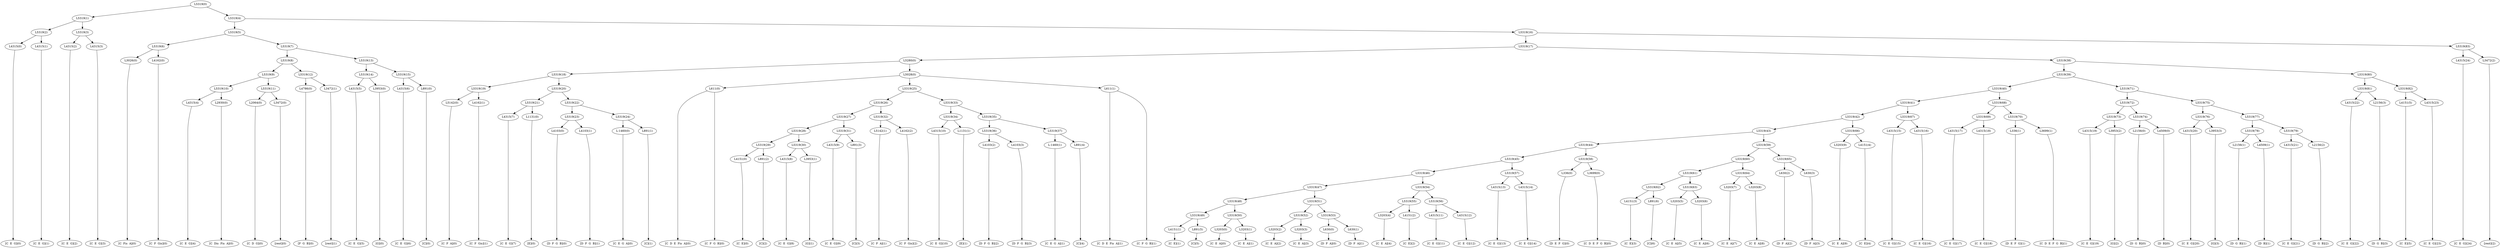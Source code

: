 digraph sample{
"L4315(0)"->"[C  E  G](0)"
"L4315(1)"->"[C  E  G](1)"
"L5319(2)"->"L4315(0)"
"L5319(2)"->"L4315(1)"
"L4315(2)"->"[C  E  G](2)"
"L4315(3)"->"[C  E  G](3)"
"L5319(3)"->"L4315(2)"
"L5319(3)"->"L4315(3)"
"L5319(1)"->"L5319(2)"
"L5319(1)"->"L5319(3)"
"L3026(0)"->"[C  Fis  A](0)"
"L4162(0)"->"[C  F  Gis](0)"
"L5319(6)"->"L3026(0)"
"L5319(6)"->"L4162(0)"
"L4315(4)"->"[C  E  G](4)"
"L2930(0)"->"[C  Dis  Fis  A](0)"
"L5319(10)"->"L4315(4)"
"L5319(10)"->"L2930(0)"
"L2064(0)"->"[C  D  G](0)"
"L3472(0)"->"[rest](0)"
"L5319(11)"->"L2064(0)"
"L5319(11)"->"L3472(0)"
"L5319(9)"->"L5319(10)"
"L5319(9)"->"L5319(11)"
"L4786(0)"->"[F  G  B](0)"
"L3472(1)"->"[rest](1)"
"L5319(12)"->"L4786(0)"
"L5319(12)"->"L3472(1)"
"L5319(8)"->"L5319(9)"
"L5319(8)"->"L5319(12)"
"L4315(5)"->"[C  E  G](5)"
"L3953(0)"->"[G](0)"
"L5319(14)"->"L4315(5)"
"L5319(14)"->"L3953(0)"
"L4315(6)"->"[C  E  G](6)"
"L891(0)"->"[C](0)"
"L5319(15)"->"L4315(6)"
"L5319(15)"->"L891(0)"
"L5319(13)"->"L5319(14)"
"L5319(13)"->"L5319(15)"
"L5319(7)"->"L5319(8)"
"L5319(7)"->"L5319(13)"
"L5319(5)"->"L5319(6)"
"L5319(5)"->"L5319(7)"
"L5142(0)"->"[C  F  A](0)"
"L4162(1)"->"[C  F  Gis](1)"
"L5319(19)"->"L5142(0)"
"L5319(19)"->"L4162(1)"
"L4315(7)"->"[C  E  G](7)"
"L1131(0)"->"[E](0)"
"L5319(21)"->"L4315(7)"
"L5319(21)"->"L1131(0)"
"L4103(0)"->"[D  F  G  B](0)"
"L4103(1)"->"[D  F  G  B](1)"
"L5319(23)"->"L4103(0)"
"L5319(23)"->"L4103(1)"
"L-1460(0)"->"[C  E  G  A](0)"
"L891(1)"->"[C](1)"
"L5319(24)"->"L-1460(0)"
"L5319(24)"->"L891(1)"
"L5319(22)"->"L5319(23)"
"L5319(22)"->"L5319(24)"
"L5319(20)"->"L5319(21)"
"L5319(20)"->"L5319(22)"
"L5319(18)"->"L5319(19)"
"L5319(18)"->"L5319(20)"
"L611(0)"->"[C  D  E  Fis  A](0)"
"L611(0)"->"[C  F  G  B](0)"
"L4151(0)"->"[C  E](0)"
"L891(2)"->"[C](2)"
"L5319(29)"->"L4151(0)"
"L5319(29)"->"L891(2)"
"L4315(8)"->"[C  E  G](8)"
"L3953(1)"->"[G](1)"
"L5319(30)"->"L4315(8)"
"L5319(30)"->"L3953(1)"
"L5319(28)"->"L5319(29)"
"L5319(28)"->"L5319(30)"
"L4315(9)"->"[C  E  G](9)"
"L891(3)"->"[C](3)"
"L5319(31)"->"L4315(9)"
"L5319(31)"->"L891(3)"
"L5319(27)"->"L5319(28)"
"L5319(27)"->"L5319(31)"
"L5142(1)"->"[C  F  A](1)"
"L4162(2)"->"[C  F  Gis](2)"
"L5319(32)"->"L5142(1)"
"L5319(32)"->"L4162(2)"
"L5319(26)"->"L5319(27)"
"L5319(26)"->"L5319(32)"
"L4315(10)"->"[C  E  G](10)"
"L1131(1)"->"[E](1)"
"L5319(34)"->"L4315(10)"
"L5319(34)"->"L1131(1)"
"L4103(2)"->"[D  F  G  B](2)"
"L4103(3)"->"[D  F  G  B](3)"
"L5319(36)"->"L4103(2)"
"L5319(36)"->"L4103(3)"
"L-1460(1)"->"[C  E  G  A](1)"
"L891(4)"->"[C](4)"
"L5319(37)"->"L-1460(1)"
"L5319(37)"->"L891(4)"
"L5319(35)"->"L5319(36)"
"L5319(35)"->"L5319(37)"
"L5319(33)"->"L5319(34)"
"L5319(33)"->"L5319(35)"
"L5319(25)"->"L5319(26)"
"L5319(25)"->"L5319(33)"
"L611(1)"->"[C  D  E  Fis  A](1)"
"L611(1)"->"[C  F  G  B](1)"
"L5028(0)"->"L611(0)"
"L5028(0)"->"L5319(25)"
"L5028(0)"->"L611(1)"
"L5280(0)"->"L5319(18)"
"L5280(0)"->"L5028(0)"
"L4151(1)"->"[C  E](1)"
"L891(5)"->"[C](5)"
"L5319(49)"->"L4151(1)"
"L5319(49)"->"L891(5)"
"L3203(0)"->"[C  E  A](0)"
"L3203(1)"->"[C  E  A](1)"
"L5319(50)"->"L3203(0)"
"L5319(50)"->"L3203(1)"
"L5319(48)"->"L5319(49)"
"L5319(48)"->"L5319(50)"
"L3203(2)"->"[C  E  A](2)"
"L3203(3)"->"[C  E  A](3)"
"L5319(52)"->"L3203(2)"
"L5319(52)"->"L3203(3)"
"L630(0)"->"[D  F  A](0)"
"L630(1)"->"[D  F  A](1)"
"L5319(53)"->"L630(0)"
"L5319(53)"->"L630(1)"
"L5319(51)"->"L5319(52)"
"L5319(51)"->"L5319(53)"
"L5319(47)"->"L5319(48)"
"L5319(47)"->"L5319(51)"
"L3203(4)"->"[C  E  A](4)"
"L4151(2)"->"[C  E](2)"
"L5319(55)"->"L3203(4)"
"L5319(55)"->"L4151(2)"
"L4315(11)"->"[C  E  G](11)"
"L4315(12)"->"[C  E  G](12)"
"L5319(56)"->"L4315(11)"
"L5319(56)"->"L4315(12)"
"L5319(54)"->"L5319(55)"
"L5319(54)"->"L5319(56)"
"L5319(46)"->"L5319(47)"
"L5319(46)"->"L5319(54)"
"L4315(13)"->"[C  E  G](13)"
"L4315(14)"->"[C  E  G](14)"
"L5319(57)"->"L4315(13)"
"L5319(57)"->"L4315(14)"
"L5319(45)"->"L5319(46)"
"L5319(45)"->"L5319(57)"
"L336(0)"->"[D  E  F  G](0)"
"L3699(0)"->"[C  D  E  F  G  B](0)"
"L5319(58)"->"L336(0)"
"L5319(58)"->"L3699(0)"
"L5319(44)"->"L5319(45)"
"L5319(44)"->"L5319(58)"
"L4151(3)"->"[C  E](3)"
"L891(6)"->"[C](6)"
"L5319(62)"->"L4151(3)"
"L5319(62)"->"L891(6)"
"L3203(5)"->"[C  E  A](5)"
"L3203(6)"->"[C  E  A](6)"
"L5319(63)"->"L3203(5)"
"L5319(63)"->"L3203(6)"
"L5319(61)"->"L5319(62)"
"L5319(61)"->"L5319(63)"
"L3203(7)"->"[C  E  A](7)"
"L3203(8)"->"[C  E  A](8)"
"L5319(64)"->"L3203(7)"
"L5319(64)"->"L3203(8)"
"L5319(60)"->"L5319(61)"
"L5319(60)"->"L5319(64)"
"L630(2)"->"[D  F  A](2)"
"L630(3)"->"[D  F  A](3)"
"L5319(65)"->"L630(2)"
"L5319(65)"->"L630(3)"
"L5319(59)"->"L5319(60)"
"L5319(59)"->"L5319(65)"
"L5319(43)"->"L5319(44)"
"L5319(43)"->"L5319(59)"
"L3203(9)"->"[C  E  A](9)"
"L4151(4)"->"[C  E](4)"
"L5319(66)"->"L3203(9)"
"L5319(66)"->"L4151(4)"
"L5319(42)"->"L5319(43)"
"L5319(42)"->"L5319(66)"
"L4315(15)"->"[C  E  G](15)"
"L4315(16)"->"[C  E  G](16)"
"L5319(67)"->"L4315(15)"
"L5319(67)"->"L4315(16)"
"L5319(41)"->"L5319(42)"
"L5319(41)"->"L5319(67)"
"L4315(17)"->"[C  E  G](17)"
"L4315(18)"->"[C  E  G](18)"
"L5319(69)"->"L4315(17)"
"L5319(69)"->"L4315(18)"
"L336(1)"->"[D  E  F  G](1)"
"L3699(1)"->"[C  D  E  F  G  B](1)"
"L5319(70)"->"L336(1)"
"L5319(70)"->"L3699(1)"
"L5319(68)"->"L5319(69)"
"L5319(68)"->"L5319(70)"
"L5319(40)"->"L5319(41)"
"L5319(40)"->"L5319(68)"
"L4315(19)"->"[C  E  G](19)"
"L3953(2)"->"[G](2)"
"L5319(73)"->"L4315(19)"
"L5319(73)"->"L3953(2)"
"L2156(0)"->"[D  G  B](0)"
"L4509(0)"->"[D  B](0)"
"L5319(74)"->"L2156(0)"
"L5319(74)"->"L4509(0)"
"L5319(72)"->"L5319(73)"
"L5319(72)"->"L5319(74)"
"L4315(20)"->"[C  E  G](20)"
"L3953(3)"->"[G](3)"
"L5319(76)"->"L4315(20)"
"L5319(76)"->"L3953(3)"
"L2156(1)"->"[D  G  B](1)"
"L4509(1)"->"[D  B](1)"
"L5319(78)"->"L2156(1)"
"L5319(78)"->"L4509(1)"
"L4315(21)"->"[C  E  G](21)"
"L2156(2)"->"[D  G  B](2)"
"L5319(79)"->"L4315(21)"
"L5319(79)"->"L2156(2)"
"L5319(77)"->"L5319(78)"
"L5319(77)"->"L5319(79)"
"L5319(75)"->"L5319(76)"
"L5319(75)"->"L5319(77)"
"L5319(71)"->"L5319(72)"
"L5319(71)"->"L5319(75)"
"L5319(39)"->"L5319(40)"
"L5319(39)"->"L5319(71)"
"L4315(22)"->"[C  E  G](22)"
"L2156(3)"->"[D  G  B](3)"
"L5319(81)"->"L4315(22)"
"L5319(81)"->"L2156(3)"
"L4151(5)"->"[C  E](5)"
"L4315(23)"->"[C  E  G](23)"
"L5319(82)"->"L4151(5)"
"L5319(82)"->"L4315(23)"
"L5319(80)"->"L5319(81)"
"L5319(80)"->"L5319(82)"
"L5319(38)"->"L5319(39)"
"L5319(38)"->"L5319(80)"
"L5319(17)"->"L5280(0)"
"L5319(17)"->"L5319(38)"
"L4315(24)"->"[C  E  G](24)"
"L3472(2)"->"[rest](2)"
"L5319(83)"->"L4315(24)"
"L5319(83)"->"L3472(2)"
"L5319(16)"->"L5319(17)"
"L5319(16)"->"L5319(83)"
"L5319(4)"->"L5319(5)"
"L5319(4)"->"L5319(16)"
"L5319(0)"->"L5319(1)"
"L5319(0)"->"L5319(4)"
{rank = min; "L5319(0)"}
{rank = same; "L5319(1)"; "L5319(4)";}
{rank = same; "L5319(2)"; "L5319(3)"; "L5319(5)"; "L5319(16)";}
{rank = same; "L4315(0)"; "L4315(1)"; "L4315(2)"; "L4315(3)"; "L5319(6)"; "L5319(7)"; "L5319(17)"; "L5319(83)";}
{rank = same; "L3026(0)"; "L4162(0)"; "L5319(8)"; "L5319(13)"; "L5280(0)"; "L5319(38)"; "L4315(24)"; "L3472(2)";}
{rank = same; "L5319(9)"; "L5319(12)"; "L5319(14)"; "L5319(15)"; "L5319(18)"; "L5028(0)"; "L5319(39)"; "L5319(80)";}
{rank = same; "L5319(10)"; "L5319(11)"; "L4786(0)"; "L3472(1)"; "L4315(5)"; "L3953(0)"; "L4315(6)"; "L891(0)"; "L5319(19)"; "L5319(20)"; "L611(0)"; "L5319(25)"; "L611(1)"; "L5319(40)"; "L5319(71)"; "L5319(81)"; "L5319(82)";}
{rank = same; "L4315(4)"; "L2930(0)"; "L2064(0)"; "L3472(0)"; "L5142(0)"; "L4162(1)"; "L5319(21)"; "L5319(22)"; "L5319(26)"; "L5319(33)"; "L5319(41)"; "L5319(68)"; "L5319(72)"; "L5319(75)"; "L4315(22)"; "L2156(3)"; "L4151(5)"; "L4315(23)";}
{rank = same; "L4315(7)"; "L1131(0)"; "L5319(23)"; "L5319(24)"; "L5319(27)"; "L5319(32)"; "L5319(34)"; "L5319(35)"; "L5319(42)"; "L5319(67)"; "L5319(69)"; "L5319(70)"; "L5319(73)"; "L5319(74)"; "L5319(76)"; "L5319(77)";}
{rank = same; "L4103(0)"; "L4103(1)"; "L-1460(0)"; "L891(1)"; "L5319(28)"; "L5319(31)"; "L5142(1)"; "L4162(2)"; "L4315(10)"; "L1131(1)"; "L5319(36)"; "L5319(37)"; "L5319(43)"; "L5319(66)"; "L4315(15)"; "L4315(16)"; "L4315(17)"; "L4315(18)"; "L336(1)"; "L3699(1)"; "L4315(19)"; "L3953(2)"; "L2156(0)"; "L4509(0)"; "L4315(20)"; "L3953(3)"; "L5319(78)"; "L5319(79)";}
{rank = same; "L5319(29)"; "L5319(30)"; "L4315(9)"; "L891(3)"; "L4103(2)"; "L4103(3)"; "L-1460(1)"; "L891(4)"; "L5319(44)"; "L5319(59)"; "L3203(9)"; "L4151(4)"; "L2156(1)"; "L4509(1)"; "L4315(21)"; "L2156(2)";}
{rank = same; "L4151(0)"; "L891(2)"; "L4315(8)"; "L3953(1)"; "L5319(45)"; "L5319(58)"; "L5319(60)"; "L5319(65)";}
{rank = same; "L5319(46)"; "L5319(57)"; "L336(0)"; "L3699(0)"; "L5319(61)"; "L5319(64)"; "L630(2)"; "L630(3)";}
{rank = same; "L5319(47)"; "L5319(54)"; "L4315(13)"; "L4315(14)"; "L5319(62)"; "L5319(63)"; "L3203(7)"; "L3203(8)";}
{rank = same; "L5319(48)"; "L5319(51)"; "L5319(55)"; "L5319(56)"; "L4151(3)"; "L891(6)"; "L3203(5)"; "L3203(6)";}
{rank = same; "L5319(49)"; "L5319(50)"; "L5319(52)"; "L5319(53)"; "L3203(4)"; "L4151(2)"; "L4315(11)"; "L4315(12)";}
{rank = same; "L4151(1)"; "L891(5)"; "L3203(0)"; "L3203(1)"; "L3203(2)"; "L3203(3)"; "L630(0)"; "L630(1)";}
{rank = max; "[C  D  E  F  G  B](0)"; "[C  D  E  F  G  B](1)"; "[C  D  E  Fis  A](0)"; "[C  D  E  Fis  A](1)"; "[C  D  G](0)"; "[C  Dis  Fis  A](0)"; "[C  E  A](0)"; "[C  E  A](1)"; "[C  E  A](2)"; "[C  E  A](3)"; "[C  E  A](4)"; "[C  E  A](5)"; "[C  E  A](6)"; "[C  E  A](7)"; "[C  E  A](8)"; "[C  E  A](9)"; "[C  E  G  A](0)"; "[C  E  G  A](1)"; "[C  E  G](0)"; "[C  E  G](1)"; "[C  E  G](10)"; "[C  E  G](11)"; "[C  E  G](12)"; "[C  E  G](13)"; "[C  E  G](14)"; "[C  E  G](15)"; "[C  E  G](16)"; "[C  E  G](17)"; "[C  E  G](18)"; "[C  E  G](19)"; "[C  E  G](2)"; "[C  E  G](20)"; "[C  E  G](21)"; "[C  E  G](22)"; "[C  E  G](23)"; "[C  E  G](24)"; "[C  E  G](3)"; "[C  E  G](4)"; "[C  E  G](5)"; "[C  E  G](6)"; "[C  E  G](7)"; "[C  E  G](8)"; "[C  E  G](9)"; "[C  E](0)"; "[C  E](1)"; "[C  E](2)"; "[C  E](3)"; "[C  E](4)"; "[C  E](5)"; "[C  F  A](0)"; "[C  F  A](1)"; "[C  F  G  B](0)"; "[C  F  G  B](1)"; "[C  F  Gis](0)"; "[C  F  Gis](1)"; "[C  F  Gis](2)"; "[C  Fis  A](0)"; "[C](0)"; "[C](1)"; "[C](2)"; "[C](3)"; "[C](4)"; "[C](5)"; "[C](6)"; "[D  B](0)"; "[D  B](1)"; "[D  E  F  G](0)"; "[D  E  F  G](1)"; "[D  F  A](0)"; "[D  F  A](1)"; "[D  F  A](2)"; "[D  F  A](3)"; "[D  F  G  B](0)"; "[D  F  G  B](1)"; "[D  F  G  B](2)"; "[D  F  G  B](3)"; "[D  G  B](0)"; "[D  G  B](1)"; "[D  G  B](2)"; "[D  G  B](3)"; "[E](0)"; "[E](1)"; "[F  G  B](0)"; "[G](0)"; "[G](1)"; "[G](2)"; "[G](3)"; "[rest](0)"; "[rest](1)"; "[rest](2)";}
}